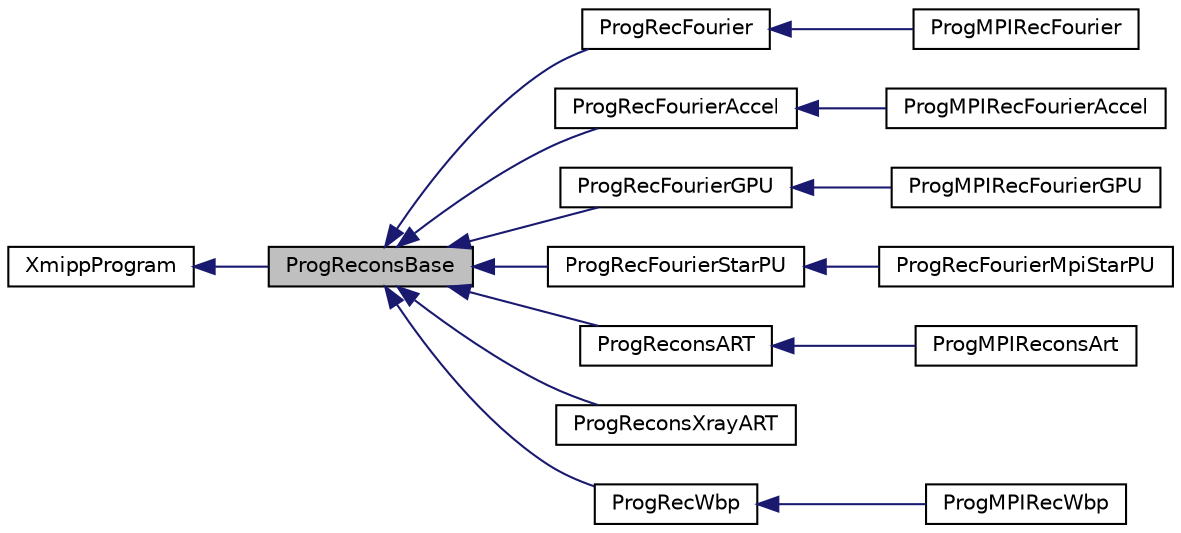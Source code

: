 digraph "ProgReconsBase"
{
  edge [fontname="Helvetica",fontsize="10",labelfontname="Helvetica",labelfontsize="10"];
  node [fontname="Helvetica",fontsize="10",shape=record];
  rankdir="LR";
  Node0 [label="ProgReconsBase",height=0.2,width=0.4,color="black", fillcolor="grey75", style="filled", fontcolor="black"];
  Node1 -> Node0 [dir="back",color="midnightblue",fontsize="10",style="solid",fontname="Helvetica"];
  Node1 [label="XmippProgram",height=0.2,width=0.4,color="black", fillcolor="white", style="filled",URL="$classXmippProgram.html"];
  Node0 -> Node2 [dir="back",color="midnightblue",fontsize="10",style="solid",fontname="Helvetica"];
  Node2 [label="ProgRecFourier",height=0.2,width=0.4,color="black", fillcolor="white", style="filled",URL="$classProgRecFourier.html"];
  Node2 -> Node3 [dir="back",color="midnightblue",fontsize="10",style="solid",fontname="Helvetica"];
  Node3 [label="ProgMPIRecFourier",height=0.2,width=0.4,color="black", fillcolor="white", style="filled",URL="$classProgMPIRecFourier.html"];
  Node0 -> Node4 [dir="back",color="midnightblue",fontsize="10",style="solid",fontname="Helvetica"];
  Node4 [label="ProgRecFourierAccel",height=0.2,width=0.4,color="black", fillcolor="white", style="filled",URL="$classProgRecFourierAccel.html"];
  Node4 -> Node5 [dir="back",color="midnightblue",fontsize="10",style="solid",fontname="Helvetica"];
  Node5 [label="ProgMPIRecFourierAccel",height=0.2,width=0.4,color="black", fillcolor="white", style="filled",URL="$classProgMPIRecFourierAccel.html"];
  Node0 -> Node6 [dir="back",color="midnightblue",fontsize="10",style="solid",fontname="Helvetica"];
  Node6 [label="ProgRecFourierGPU",height=0.2,width=0.4,color="black", fillcolor="white", style="filled",URL="$classProgRecFourierGPU.html"];
  Node6 -> Node7 [dir="back",color="midnightblue",fontsize="10",style="solid",fontname="Helvetica"];
  Node7 [label="ProgMPIRecFourierGPU",height=0.2,width=0.4,color="black", fillcolor="white", style="filled",URL="$classProgMPIRecFourierGPU.html"];
  Node0 -> Node8 [dir="back",color="midnightblue",fontsize="10",style="solid",fontname="Helvetica"];
  Node8 [label="ProgRecFourierStarPU",height=0.2,width=0.4,color="black", fillcolor="white", style="filled",URL="$classProgRecFourierStarPU.html"];
  Node8 -> Node9 [dir="back",color="midnightblue",fontsize="10",style="solid",fontname="Helvetica"];
  Node9 [label="ProgRecFourierMpiStarPU",height=0.2,width=0.4,color="black", fillcolor="white", style="filled",URL="$classProgRecFourierMpiStarPU.html"];
  Node0 -> Node10 [dir="back",color="midnightblue",fontsize="10",style="solid",fontname="Helvetica"];
  Node10 [label="ProgReconsART",height=0.2,width=0.4,color="black", fillcolor="white", style="filled",URL="$classProgReconsART.html"];
  Node10 -> Node11 [dir="back",color="midnightblue",fontsize="10",style="solid",fontname="Helvetica"];
  Node11 [label="ProgMPIReconsArt",height=0.2,width=0.4,color="black", fillcolor="white", style="filled",URL="$classProgMPIReconsArt.html"];
  Node0 -> Node12 [dir="back",color="midnightblue",fontsize="10",style="solid",fontname="Helvetica"];
  Node12 [label="ProgReconsXrayART",height=0.2,width=0.4,color="black", fillcolor="white", style="filled",URL="$classProgReconsXrayART.html"];
  Node0 -> Node13 [dir="back",color="midnightblue",fontsize="10",style="solid",fontname="Helvetica"];
  Node13 [label="ProgRecWbp",height=0.2,width=0.4,color="black", fillcolor="white", style="filled",URL="$classProgRecWbp.html"];
  Node13 -> Node14 [dir="back",color="midnightblue",fontsize="10",style="solid",fontname="Helvetica"];
  Node14 [label="ProgMPIRecWbp",height=0.2,width=0.4,color="black", fillcolor="white", style="filled",URL="$classProgMPIRecWbp.html"];
}
